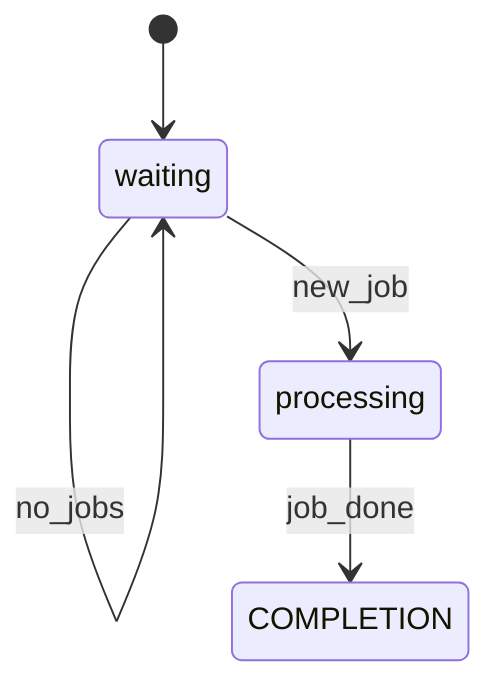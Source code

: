stateDiagram-v2
    %% Detailed view of MAINLOOP

    [*] --> waiting

    %% Internal transitions
    waiting --> waiting : no_jobs
    waiting --> processing : new_job

    %% External composites
    state INITIALIZATION
    state COMPLETION

    %% Transitions to other composites
    processing --> COMPLETION : job_done